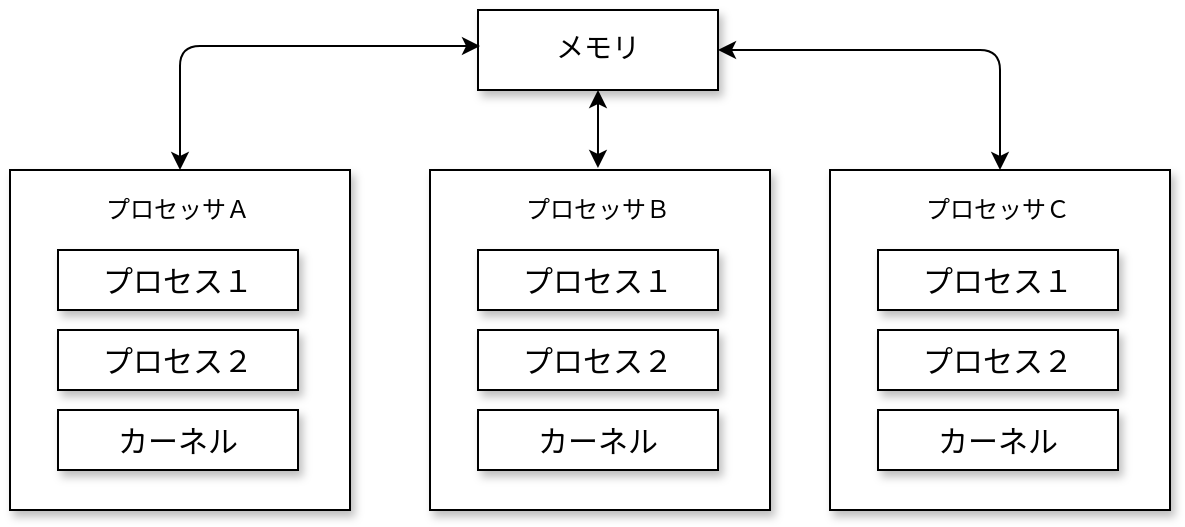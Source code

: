 <mxfile version="12.3.2" type="device" pages="1"><diagram id="5RKFQIjMiep5TigS4dGC" name="ページ1"><mxGraphModel dx="622" dy="563" grid="1" gridSize="10" guides="1" tooltips="1" connect="1" arrows="1" fold="1" page="1" pageScale="1" pageWidth="1169" pageHeight="827" background="#ffffff" math="0" shadow="0"><root><mxCell id="0"/><mxCell id="1" parent="0"/><mxCell id="AMhITZbb4OFeX8zvBzAg-37" style="edgeStyle=orthogonalEdgeStyle;rounded=0;orthogonalLoop=1;jettySize=auto;html=1;entryX=0.494;entryY=-0.006;entryDx=0;entryDy=0;entryPerimeter=0;startArrow=classic;startFill=1;" parent="1" source="AMhITZbb4OFeX8zvBzAg-1" target="AMhITZbb4OFeX8zvBzAg-22" edge="1"><mxGeometry relative="1" as="geometry"><Array as="points"><mxPoint x="584" y="100"/><mxPoint x="584" y="100"/></Array></mxGeometry></mxCell><mxCell id="AMhITZbb4OFeX8zvBzAg-1" value="&lt;font style=&quot;font-size: 14px&quot; face=&quot;ヒラギノ角ゴ Pro W5&quot;&gt;メモリ&lt;/font&gt;" style="rounded=0;whiteSpace=wrap;html=1;shadow=1;" parent="1" vertex="1"><mxGeometry x="524" y="40" width="120" height="40" as="geometry"/></mxCell><mxCell id="AMhITZbb4OFeX8zvBzAg-22" value="" style="verticalLabelPosition=bottom;verticalAlign=top;html=1;shape=mxgraph.basic.rect;fillColor2=none;strokeWidth=1;size=20;indent=5;shadow=1;" parent="1" vertex="1"><mxGeometry x="500" y="120" width="170" height="170" as="geometry"/></mxCell><mxCell id="AMhITZbb4OFeX8zvBzAg-23" value="" style="group" parent="1" vertex="1" connectable="0"><mxGeometry x="524" y="160" width="120" height="110" as="geometry"/></mxCell><mxCell id="AMhITZbb4OFeX8zvBzAg-19" value="&lt;font face=&quot;ヒラギノ角ゴ Pro W5&quot; style=&quot;font-size: 15px&quot;&gt;プロセス１&lt;/font&gt;" style="rounded=0;whiteSpace=wrap;html=1;shadow=1;" parent="AMhITZbb4OFeX8zvBzAg-23" vertex="1"><mxGeometry width="120" height="30" as="geometry"/></mxCell><mxCell id="AMhITZbb4OFeX8zvBzAg-20" value="&lt;font face=&quot;ヒラギノ角ゴ Pro W5&quot; style=&quot;font-size: 15px&quot;&gt;プロセス２&lt;/font&gt;" style="rounded=0;whiteSpace=wrap;html=1;shadow=1;" parent="AMhITZbb4OFeX8zvBzAg-23" vertex="1"><mxGeometry y="40" width="120" height="30" as="geometry"/></mxCell><mxCell id="AMhITZbb4OFeX8zvBzAg-21" value="&lt;font face=&quot;ヒラギノ角ゴ Pro W5&quot;&gt;&lt;span style=&quot;font-size: 15px&quot;&gt;カーネル&lt;/span&gt;&lt;/font&gt;" style="rounded=0;whiteSpace=wrap;html=1;shadow=1;" parent="AMhITZbb4OFeX8zvBzAg-23" vertex="1"><mxGeometry y="80" width="120" height="30" as="geometry"/></mxCell><mxCell id="AMhITZbb4OFeX8zvBzAg-24" value="プロセッサＢ" style="text;html=1;strokeColor=none;fillColor=none;align=center;verticalAlign=middle;whiteSpace=wrap;rounded=0;shadow=1;" parent="1" vertex="1"><mxGeometry x="544" y="130" width="80" height="20" as="geometry"/></mxCell><mxCell id="AMhITZbb4OFeX8zvBzAg-25" value="" style="verticalLabelPosition=bottom;verticalAlign=top;html=1;shape=mxgraph.basic.rect;fillColor2=none;strokeWidth=1;size=20;indent=5;shadow=1;" parent="1" vertex="1"><mxGeometry x="700" y="120" width="170" height="170" as="geometry"/></mxCell><mxCell id="AMhITZbb4OFeX8zvBzAg-26" value="" style="group" parent="1" vertex="1" connectable="0"><mxGeometry x="724" y="160" width="120" height="110" as="geometry"/></mxCell><mxCell id="AMhITZbb4OFeX8zvBzAg-27" value="&lt;font face=&quot;ヒラギノ角ゴ Pro W5&quot; style=&quot;font-size: 15px&quot;&gt;プロセス１&lt;/font&gt;" style="rounded=0;whiteSpace=wrap;html=1;shadow=1;" parent="AMhITZbb4OFeX8zvBzAg-26" vertex="1"><mxGeometry width="120" height="30" as="geometry"/></mxCell><mxCell id="AMhITZbb4OFeX8zvBzAg-28" value="&lt;font face=&quot;ヒラギノ角ゴ Pro W5&quot; style=&quot;font-size: 15px&quot;&gt;プロセス２&lt;/font&gt;" style="rounded=0;whiteSpace=wrap;html=1;shadow=1;" parent="AMhITZbb4OFeX8zvBzAg-26" vertex="1"><mxGeometry y="40" width="120" height="30" as="geometry"/></mxCell><mxCell id="AMhITZbb4OFeX8zvBzAg-29" value="&lt;font face=&quot;ヒラギノ角ゴ Pro W5&quot;&gt;&lt;span style=&quot;font-size: 15px&quot;&gt;カーネル&lt;/span&gt;&lt;/font&gt;" style="rounded=0;whiteSpace=wrap;html=1;shadow=1;" parent="AMhITZbb4OFeX8zvBzAg-26" vertex="1"><mxGeometry y="80" width="120" height="30" as="geometry"/></mxCell><mxCell id="AMhITZbb4OFeX8zvBzAg-30" value="プロセッサＣ" style="text;html=1;strokeColor=none;fillColor=none;align=center;verticalAlign=middle;whiteSpace=wrap;rounded=0;shadow=1;" parent="1" vertex="1"><mxGeometry x="744" y="130" width="80" height="20" as="geometry"/></mxCell><mxCell id="AMhITZbb4OFeX8zvBzAg-31" value="" style="verticalLabelPosition=bottom;verticalAlign=top;html=1;shape=mxgraph.basic.rect;fillColor2=none;strokeWidth=1;size=20;indent=5;shadow=1;" parent="1" vertex="1"><mxGeometry x="290" y="120" width="170" height="170" as="geometry"/></mxCell><mxCell id="AMhITZbb4OFeX8zvBzAg-36" value="プロセッサＡ" style="text;html=1;strokeColor=none;fillColor=none;align=center;verticalAlign=middle;whiteSpace=wrap;rounded=0;shadow=1;" parent="1" vertex="1"><mxGeometry x="334" y="130" width="80" height="20" as="geometry"/></mxCell><mxCell id="AMhITZbb4OFeX8zvBzAg-33" value="&lt;font face=&quot;ヒラギノ角ゴ Pro W5&quot; style=&quot;font-size: 15px&quot;&gt;プロセス１&lt;/font&gt;" style="rounded=0;whiteSpace=wrap;html=1;shadow=1;" parent="1" vertex="1"><mxGeometry x="314" y="160" width="120" height="30" as="geometry"/></mxCell><mxCell id="AMhITZbb4OFeX8zvBzAg-34" value="&lt;font face=&quot;ヒラギノ角ゴ Pro W5&quot; style=&quot;font-size: 15px&quot;&gt;プロセス２&lt;/font&gt;" style="rounded=0;whiteSpace=wrap;html=1;shadow=1;" parent="1" vertex="1"><mxGeometry x="314" y="200" width="120" height="30" as="geometry"/></mxCell><mxCell id="AMhITZbb4OFeX8zvBzAg-35" value="&lt;font face=&quot;ヒラギノ角ゴ Pro W5&quot;&gt;&lt;span style=&quot;font-size: 15px&quot;&gt;カーネル&lt;/span&gt;&lt;/font&gt;" style="rounded=0;whiteSpace=wrap;html=1;shadow=1;" parent="1" vertex="1"><mxGeometry x="314" y="240" width="120" height="30" as="geometry"/></mxCell><mxCell id="O7Eo665J-R3p6hZfuWkA-1" value="" style="endArrow=classic;startArrow=classic;html=1;" parent="1" edge="1"><mxGeometry width="50" height="50" relative="1" as="geometry"><mxPoint x="375" y="120" as="sourcePoint"/><mxPoint x="525" y="58" as="targetPoint"/><Array as="points"><mxPoint x="375" y="58"/></Array></mxGeometry></mxCell><mxCell id="O7Eo665J-R3p6hZfuWkA-2" value="" style="endArrow=classic;startArrow=classic;html=1;entryX=1;entryY=0.5;entryDx=0;entryDy=0;" parent="1" target="AMhITZbb4OFeX8zvBzAg-1" edge="1"><mxGeometry width="50" height="50" relative="1" as="geometry"><mxPoint x="785" y="120" as="sourcePoint"/><mxPoint x="835" y="70" as="targetPoint"/><Array as="points"><mxPoint x="785" y="60"/></Array></mxGeometry></mxCell></root></mxGraphModel></diagram></mxfile>